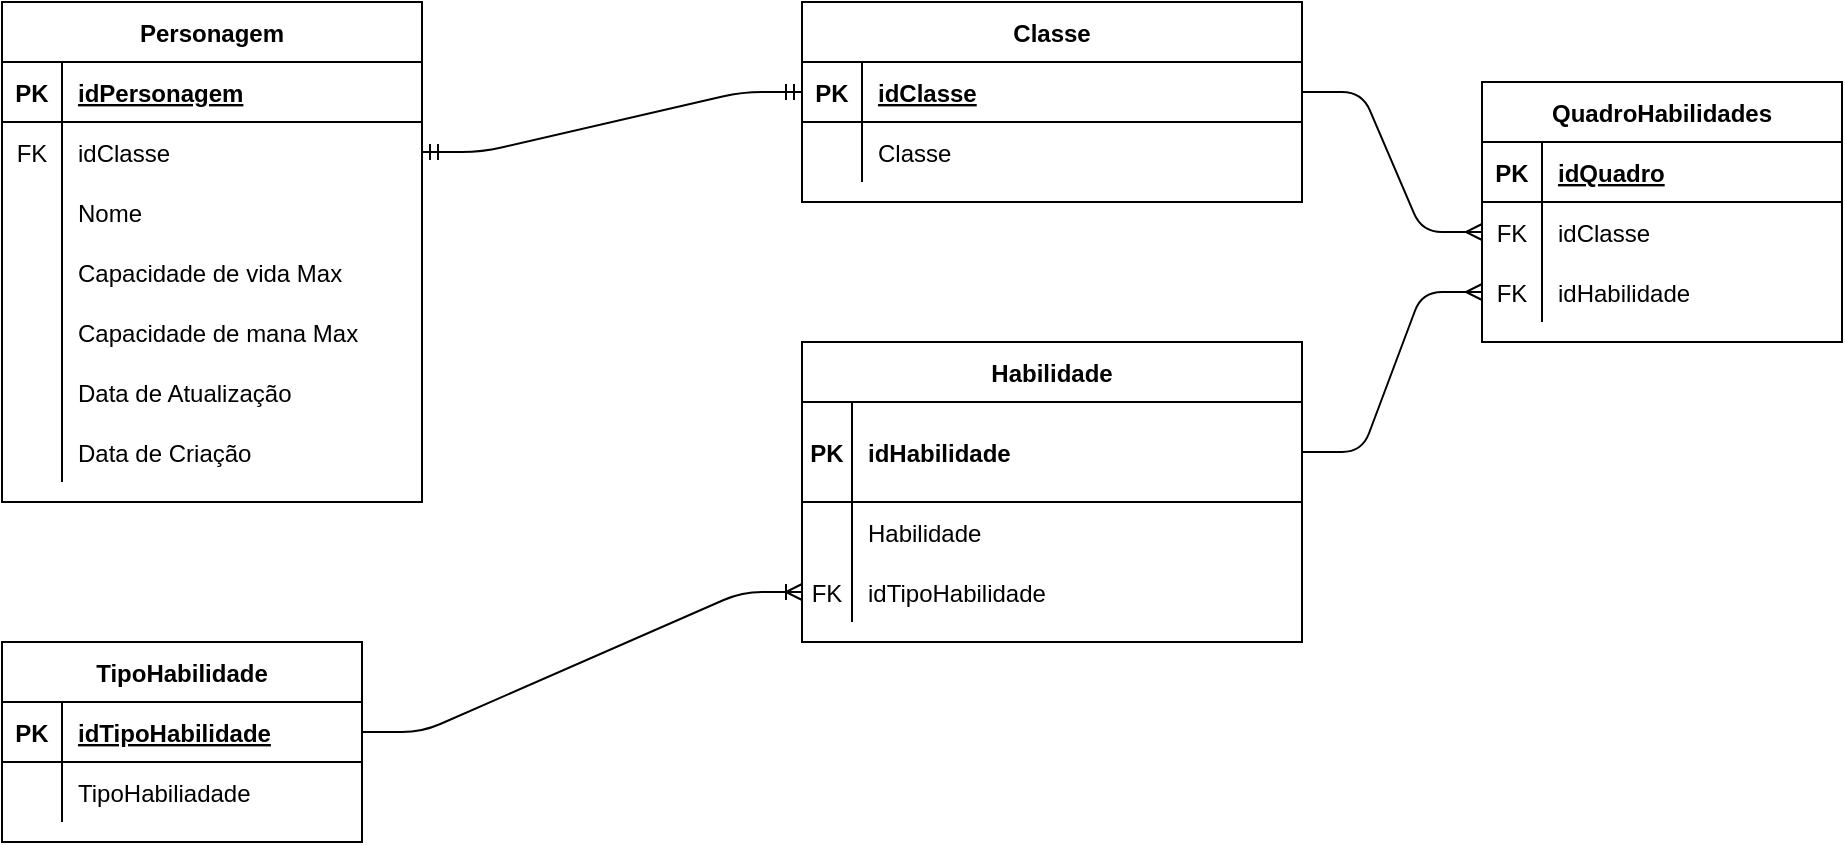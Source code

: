 <mxfile version="14.9.3" type="device" pages="2"><diagram id="R2lEEEUBdFMjLlhIrx00" name="Lógico"><mxGraphModel dx="1210" dy="594" grid="1" gridSize="10" guides="1" tooltips="1" connect="1" arrows="1" fold="1" page="1" pageScale="1" pageWidth="850" pageHeight="1100" math="0" shadow="0" extFonts="Permanent Marker^https://fonts.googleapis.com/css?family=Permanent+Marker"><root><mxCell id="0"/><mxCell id="1" parent="0"/><mxCell id="C-vyLk0tnHw3VtMMgP7b-2" value="Classe" style="shape=table;startSize=30;container=1;collapsible=1;childLayout=tableLayout;fixedRows=1;rowLines=0;fontStyle=1;align=center;resizeLast=1;" parent="1" vertex="1"><mxGeometry x="450" y="40" width="250" height="100" as="geometry"/></mxCell><mxCell id="C-vyLk0tnHw3VtMMgP7b-3" value="" style="shape=partialRectangle;collapsible=0;dropTarget=0;pointerEvents=0;fillColor=none;points=[[0,0.5],[1,0.5]];portConstraint=eastwest;top=0;left=0;right=0;bottom=1;" parent="C-vyLk0tnHw3VtMMgP7b-2" vertex="1"><mxGeometry y="30" width="250" height="30" as="geometry"/></mxCell><mxCell id="C-vyLk0tnHw3VtMMgP7b-4" value="PK" style="shape=partialRectangle;overflow=hidden;connectable=0;fillColor=none;top=0;left=0;bottom=0;right=0;fontStyle=1;" parent="C-vyLk0tnHw3VtMMgP7b-3" vertex="1"><mxGeometry width="30" height="30" as="geometry"/></mxCell><mxCell id="C-vyLk0tnHw3VtMMgP7b-5" value="idClasse" style="shape=partialRectangle;overflow=hidden;connectable=0;fillColor=none;top=0;left=0;bottom=0;right=0;align=left;spacingLeft=6;fontStyle=5;" parent="C-vyLk0tnHw3VtMMgP7b-3" vertex="1"><mxGeometry x="30" width="220" height="30" as="geometry"/></mxCell><mxCell id="C-vyLk0tnHw3VtMMgP7b-6" value="" style="shape=partialRectangle;collapsible=0;dropTarget=0;pointerEvents=0;fillColor=none;points=[[0,0.5],[1,0.5]];portConstraint=eastwest;top=0;left=0;right=0;bottom=0;" parent="C-vyLk0tnHw3VtMMgP7b-2" vertex="1"><mxGeometry y="60" width="250" height="30" as="geometry"/></mxCell><mxCell id="C-vyLk0tnHw3VtMMgP7b-7" value="" style="shape=partialRectangle;overflow=hidden;connectable=0;fillColor=none;top=0;left=0;bottom=0;right=0;" parent="C-vyLk0tnHw3VtMMgP7b-6" vertex="1"><mxGeometry width="30" height="30" as="geometry"/></mxCell><mxCell id="C-vyLk0tnHw3VtMMgP7b-8" value="Classe" style="shape=partialRectangle;overflow=hidden;connectable=0;fillColor=none;top=0;left=0;bottom=0;right=0;align=left;spacingLeft=6;" parent="C-vyLk0tnHw3VtMMgP7b-6" vertex="1"><mxGeometry x="30" width="220" height="30" as="geometry"/></mxCell><mxCell id="C-vyLk0tnHw3VtMMgP7b-13" value="Habilidade" style="shape=table;startSize=30;container=1;collapsible=1;childLayout=tableLayout;fixedRows=1;rowLines=0;fontStyle=1;align=center;resizeLast=1;" parent="1" vertex="1"><mxGeometry x="450" y="210" width="250" height="150" as="geometry"/></mxCell><mxCell id="C-vyLk0tnHw3VtMMgP7b-14" value="" style="shape=partialRectangle;collapsible=0;dropTarget=0;pointerEvents=0;fillColor=none;points=[[0,0.5],[1,0.5]];portConstraint=eastwest;top=0;left=0;right=0;bottom=1;" parent="C-vyLk0tnHw3VtMMgP7b-13" vertex="1"><mxGeometry y="30" width="250" height="50" as="geometry"/></mxCell><mxCell id="C-vyLk0tnHw3VtMMgP7b-15" value="PK" style="shape=partialRectangle;overflow=hidden;connectable=0;fillColor=none;top=0;left=0;bottom=0;right=0;fontStyle=1;" parent="C-vyLk0tnHw3VtMMgP7b-14" vertex="1"><mxGeometry width="25" height="50" as="geometry"/></mxCell><mxCell id="C-vyLk0tnHw3VtMMgP7b-16" value="idHabilidade" style="shape=partialRectangle;overflow=hidden;connectable=0;fillColor=none;top=0;left=0;bottom=0;right=0;align=left;spacingLeft=6;fontStyle=1;" parent="C-vyLk0tnHw3VtMMgP7b-14" vertex="1"><mxGeometry x="25" width="225" height="50" as="geometry"/></mxCell><mxCell id="C-vyLk0tnHw3VtMMgP7b-17" value="" style="shape=partialRectangle;collapsible=0;dropTarget=0;pointerEvents=0;fillColor=none;points=[[0,0.5],[1,0.5]];portConstraint=eastwest;top=0;left=0;right=0;bottom=0;" parent="C-vyLk0tnHw3VtMMgP7b-13" vertex="1"><mxGeometry y="80" width="250" height="30" as="geometry"/></mxCell><mxCell id="C-vyLk0tnHw3VtMMgP7b-18" value="" style="shape=partialRectangle;overflow=hidden;connectable=0;fillColor=none;top=0;left=0;bottom=0;right=0;" parent="C-vyLk0tnHw3VtMMgP7b-17" vertex="1"><mxGeometry width="25" height="30" as="geometry"/></mxCell><mxCell id="C-vyLk0tnHw3VtMMgP7b-19" value="Habilidade" style="shape=partialRectangle;overflow=hidden;connectable=0;fillColor=none;top=0;left=0;bottom=0;right=0;align=left;spacingLeft=6;" parent="C-vyLk0tnHw3VtMMgP7b-17" vertex="1"><mxGeometry x="25" width="225" height="30" as="geometry"/></mxCell><mxCell id="n1pGYMIv_b7UMZeYhMwX-60" value="" style="shape=partialRectangle;collapsible=0;dropTarget=0;pointerEvents=0;fillColor=none;points=[[0,0.5],[1,0.5]];portConstraint=eastwest;top=0;left=0;right=0;bottom=0;" vertex="1" parent="C-vyLk0tnHw3VtMMgP7b-13"><mxGeometry y="110" width="250" height="30" as="geometry"/></mxCell><mxCell id="n1pGYMIv_b7UMZeYhMwX-61" value="FK" style="shape=partialRectangle;overflow=hidden;connectable=0;fillColor=none;top=0;left=0;bottom=0;right=0;" vertex="1" parent="n1pGYMIv_b7UMZeYhMwX-60"><mxGeometry width="25" height="30" as="geometry"/></mxCell><mxCell id="n1pGYMIv_b7UMZeYhMwX-62" value="idTipoHabilidade" style="shape=partialRectangle;overflow=hidden;connectable=0;fillColor=none;top=0;left=0;bottom=0;right=0;align=left;spacingLeft=6;" vertex="1" parent="n1pGYMIv_b7UMZeYhMwX-60"><mxGeometry x="25" width="225" height="30" as="geometry"/></mxCell><mxCell id="waW8d9dnOOEZo96M9ogv-11" value="TipoHabilidade" style="shape=table;startSize=30;container=1;collapsible=1;childLayout=tableLayout;fixedRows=1;rowLines=0;fontStyle=1;align=center;resizeLast=1;" vertex="1" parent="1"><mxGeometry x="50" y="360" width="180" height="100" as="geometry"/></mxCell><mxCell id="waW8d9dnOOEZo96M9ogv-12" value="" style="shape=partialRectangle;collapsible=0;dropTarget=0;pointerEvents=0;fillColor=none;top=0;left=0;bottom=1;right=0;points=[[0,0.5],[1,0.5]];portConstraint=eastwest;" vertex="1" parent="waW8d9dnOOEZo96M9ogv-11"><mxGeometry y="30" width="180" height="30" as="geometry"/></mxCell><mxCell id="waW8d9dnOOEZo96M9ogv-13" value="PK" style="shape=partialRectangle;connectable=0;fillColor=none;top=0;left=0;bottom=0;right=0;fontStyle=1;overflow=hidden;" vertex="1" parent="waW8d9dnOOEZo96M9ogv-12"><mxGeometry width="30" height="30" as="geometry"/></mxCell><mxCell id="waW8d9dnOOEZo96M9ogv-14" value="idTipoHabilidade" style="shape=partialRectangle;connectable=0;fillColor=none;top=0;left=0;bottom=0;right=0;align=left;spacingLeft=6;fontStyle=5;overflow=hidden;" vertex="1" parent="waW8d9dnOOEZo96M9ogv-12"><mxGeometry x="30" width="150" height="30" as="geometry"/></mxCell><mxCell id="waW8d9dnOOEZo96M9ogv-15" value="" style="shape=partialRectangle;collapsible=0;dropTarget=0;pointerEvents=0;fillColor=none;top=0;left=0;bottom=0;right=0;points=[[0,0.5],[1,0.5]];portConstraint=eastwest;" vertex="1" parent="waW8d9dnOOEZo96M9ogv-11"><mxGeometry y="60" width="180" height="30" as="geometry"/></mxCell><mxCell id="waW8d9dnOOEZo96M9ogv-16" value="" style="shape=partialRectangle;connectable=0;fillColor=none;top=0;left=0;bottom=0;right=0;editable=1;overflow=hidden;" vertex="1" parent="waW8d9dnOOEZo96M9ogv-15"><mxGeometry width="30" height="30" as="geometry"/></mxCell><mxCell id="waW8d9dnOOEZo96M9ogv-17" value="TipoHabiliadade" style="shape=partialRectangle;connectable=0;fillColor=none;top=0;left=0;bottom=0;right=0;align=left;spacingLeft=6;overflow=hidden;" vertex="1" parent="waW8d9dnOOEZo96M9ogv-15"><mxGeometry x="30" width="150" height="30" as="geometry"/></mxCell><mxCell id="n1pGYMIv_b7UMZeYhMwX-1" value="Personagem" style="shape=table;startSize=30;container=1;collapsible=1;childLayout=tableLayout;fixedRows=1;rowLines=0;fontStyle=1;align=center;resizeLast=1;" vertex="1" parent="1"><mxGeometry x="50" y="40" width="210" height="250" as="geometry"/></mxCell><mxCell id="n1pGYMIv_b7UMZeYhMwX-2" value="" style="shape=partialRectangle;collapsible=0;dropTarget=0;pointerEvents=0;fillColor=none;top=0;left=0;bottom=1;right=0;points=[[0,0.5],[1,0.5]];portConstraint=eastwest;" vertex="1" parent="n1pGYMIv_b7UMZeYhMwX-1"><mxGeometry y="30" width="210" height="30" as="geometry"/></mxCell><mxCell id="n1pGYMIv_b7UMZeYhMwX-3" value="PK" style="shape=partialRectangle;connectable=0;fillColor=none;top=0;left=0;bottom=0;right=0;fontStyle=1;overflow=hidden;" vertex="1" parent="n1pGYMIv_b7UMZeYhMwX-2"><mxGeometry width="30" height="30" as="geometry"/></mxCell><mxCell id="n1pGYMIv_b7UMZeYhMwX-4" value="idPersonagem" style="shape=partialRectangle;connectable=0;fillColor=none;top=0;left=0;bottom=0;right=0;align=left;spacingLeft=6;fontStyle=5;overflow=hidden;" vertex="1" parent="n1pGYMIv_b7UMZeYhMwX-2"><mxGeometry x="30" width="180" height="30" as="geometry"/></mxCell><mxCell id="n1pGYMIv_b7UMZeYhMwX-57" value="" style="shape=partialRectangle;collapsible=0;dropTarget=0;pointerEvents=0;fillColor=none;top=0;left=0;bottom=0;right=0;points=[[0,0.5],[1,0.5]];portConstraint=eastwest;" vertex="1" parent="n1pGYMIv_b7UMZeYhMwX-1"><mxGeometry y="60" width="210" height="30" as="geometry"/></mxCell><mxCell id="n1pGYMIv_b7UMZeYhMwX-58" value="FK" style="shape=partialRectangle;connectable=0;fillColor=none;top=0;left=0;bottom=0;right=0;editable=1;overflow=hidden;" vertex="1" parent="n1pGYMIv_b7UMZeYhMwX-57"><mxGeometry width="30" height="30" as="geometry"/></mxCell><mxCell id="n1pGYMIv_b7UMZeYhMwX-59" value="idClasse" style="shape=partialRectangle;connectable=0;fillColor=none;top=0;left=0;bottom=0;right=0;align=left;spacingLeft=6;overflow=hidden;" vertex="1" parent="n1pGYMIv_b7UMZeYhMwX-57"><mxGeometry x="30" width="180" height="30" as="geometry"/></mxCell><mxCell id="n1pGYMIv_b7UMZeYhMwX-5" value="" style="shape=partialRectangle;collapsible=0;dropTarget=0;pointerEvents=0;fillColor=none;top=0;left=0;bottom=0;right=0;points=[[0,0.5],[1,0.5]];portConstraint=eastwest;" vertex="1" parent="n1pGYMIv_b7UMZeYhMwX-1"><mxGeometry y="90" width="210" height="30" as="geometry"/></mxCell><mxCell id="n1pGYMIv_b7UMZeYhMwX-6" value="" style="shape=partialRectangle;connectable=0;fillColor=none;top=0;left=0;bottom=0;right=0;editable=1;overflow=hidden;" vertex="1" parent="n1pGYMIv_b7UMZeYhMwX-5"><mxGeometry width="30" height="30" as="geometry"/></mxCell><mxCell id="n1pGYMIv_b7UMZeYhMwX-7" value="Nome" style="shape=partialRectangle;connectable=0;fillColor=none;top=0;left=0;bottom=0;right=0;align=left;spacingLeft=6;overflow=hidden;" vertex="1" parent="n1pGYMIv_b7UMZeYhMwX-5"><mxGeometry x="30" width="180" height="30" as="geometry"/></mxCell><mxCell id="n1pGYMIv_b7UMZeYhMwX-8" value="" style="shape=partialRectangle;collapsible=0;dropTarget=0;pointerEvents=0;fillColor=none;top=0;left=0;bottom=0;right=0;points=[[0,0.5],[1,0.5]];portConstraint=eastwest;" vertex="1" parent="n1pGYMIv_b7UMZeYhMwX-1"><mxGeometry y="120" width="210" height="30" as="geometry"/></mxCell><mxCell id="n1pGYMIv_b7UMZeYhMwX-9" value="" style="shape=partialRectangle;connectable=0;fillColor=none;top=0;left=0;bottom=0;right=0;editable=1;overflow=hidden;" vertex="1" parent="n1pGYMIv_b7UMZeYhMwX-8"><mxGeometry width="30" height="30" as="geometry"/></mxCell><mxCell id="n1pGYMIv_b7UMZeYhMwX-10" value="Capacidade de vida Max" style="shape=partialRectangle;connectable=0;fillColor=none;top=0;left=0;bottom=0;right=0;align=left;spacingLeft=6;overflow=hidden;" vertex="1" parent="n1pGYMIv_b7UMZeYhMwX-8"><mxGeometry x="30" width="180" height="30" as="geometry"/></mxCell><mxCell id="n1pGYMIv_b7UMZeYhMwX-11" value="" style="shape=partialRectangle;collapsible=0;dropTarget=0;pointerEvents=0;fillColor=none;top=0;left=0;bottom=0;right=0;points=[[0,0.5],[1,0.5]];portConstraint=eastwest;" vertex="1" parent="n1pGYMIv_b7UMZeYhMwX-1"><mxGeometry y="150" width="210" height="30" as="geometry"/></mxCell><mxCell id="n1pGYMIv_b7UMZeYhMwX-12" value="" style="shape=partialRectangle;connectable=0;fillColor=none;top=0;left=0;bottom=0;right=0;editable=1;overflow=hidden;" vertex="1" parent="n1pGYMIv_b7UMZeYhMwX-11"><mxGeometry width="30" height="30" as="geometry"/></mxCell><mxCell id="n1pGYMIv_b7UMZeYhMwX-13" value="Capacidade de mana Max" style="shape=partialRectangle;connectable=0;fillColor=none;top=0;left=0;bottom=0;right=0;align=left;spacingLeft=6;overflow=hidden;" vertex="1" parent="n1pGYMIv_b7UMZeYhMwX-11"><mxGeometry x="30" width="180" height="30" as="geometry"/></mxCell><mxCell id="n1pGYMIv_b7UMZeYhMwX-27" value="" style="shape=partialRectangle;collapsible=0;dropTarget=0;pointerEvents=0;fillColor=none;top=0;left=0;bottom=0;right=0;points=[[0,0.5],[1,0.5]];portConstraint=eastwest;" vertex="1" parent="n1pGYMIv_b7UMZeYhMwX-1"><mxGeometry y="180" width="210" height="30" as="geometry"/></mxCell><mxCell id="n1pGYMIv_b7UMZeYhMwX-28" value="" style="shape=partialRectangle;connectable=0;fillColor=none;top=0;left=0;bottom=0;right=0;editable=1;overflow=hidden;" vertex="1" parent="n1pGYMIv_b7UMZeYhMwX-27"><mxGeometry width="30" height="30" as="geometry"/></mxCell><mxCell id="n1pGYMIv_b7UMZeYhMwX-29" value="Data de Atualização" style="shape=partialRectangle;connectable=0;fillColor=none;top=0;left=0;bottom=0;right=0;align=left;spacingLeft=6;overflow=hidden;" vertex="1" parent="n1pGYMIv_b7UMZeYhMwX-27"><mxGeometry x="30" width="180" height="30" as="geometry"/></mxCell><mxCell id="n1pGYMIv_b7UMZeYhMwX-30" value="" style="shape=partialRectangle;collapsible=0;dropTarget=0;pointerEvents=0;fillColor=none;top=0;left=0;bottom=0;right=0;points=[[0,0.5],[1,0.5]];portConstraint=eastwest;" vertex="1" parent="n1pGYMIv_b7UMZeYhMwX-1"><mxGeometry y="210" width="210" height="30" as="geometry"/></mxCell><mxCell id="n1pGYMIv_b7UMZeYhMwX-31" value="" style="shape=partialRectangle;connectable=0;fillColor=none;top=0;left=0;bottom=0;right=0;editable=1;overflow=hidden;" vertex="1" parent="n1pGYMIv_b7UMZeYhMwX-30"><mxGeometry width="30" height="30" as="geometry"/></mxCell><mxCell id="n1pGYMIv_b7UMZeYhMwX-32" value="Data de Criação" style="shape=partialRectangle;connectable=0;fillColor=none;top=0;left=0;bottom=0;right=0;align=left;spacingLeft=6;overflow=hidden;" vertex="1" parent="n1pGYMIv_b7UMZeYhMwX-30"><mxGeometry x="30" width="180" height="30" as="geometry"/></mxCell><mxCell id="YjyPi266jBnOUM_-wQB--1" value="QuadroHabilidades" style="shape=table;startSize=30;container=1;collapsible=1;childLayout=tableLayout;fixedRows=1;rowLines=0;fontStyle=1;align=center;resizeLast=1;" vertex="1" parent="1"><mxGeometry x="790" y="80" width="180" height="130" as="geometry"/></mxCell><mxCell id="YjyPi266jBnOUM_-wQB--2" value="" style="shape=partialRectangle;collapsible=0;dropTarget=0;pointerEvents=0;fillColor=none;top=0;left=0;bottom=1;right=0;points=[[0,0.5],[1,0.5]];portConstraint=eastwest;" vertex="1" parent="YjyPi266jBnOUM_-wQB--1"><mxGeometry y="30" width="180" height="30" as="geometry"/></mxCell><mxCell id="YjyPi266jBnOUM_-wQB--3" value="PK" style="shape=partialRectangle;connectable=0;fillColor=none;top=0;left=0;bottom=0;right=0;fontStyle=1;overflow=hidden;" vertex="1" parent="YjyPi266jBnOUM_-wQB--2"><mxGeometry width="30" height="30" as="geometry"/></mxCell><mxCell id="YjyPi266jBnOUM_-wQB--4" value="idQuadro" style="shape=partialRectangle;connectable=0;fillColor=none;top=0;left=0;bottom=0;right=0;align=left;spacingLeft=6;fontStyle=5;overflow=hidden;" vertex="1" parent="YjyPi266jBnOUM_-wQB--2"><mxGeometry x="30" width="150" height="30" as="geometry"/></mxCell><mxCell id="YjyPi266jBnOUM_-wQB--5" value="" style="shape=partialRectangle;collapsible=0;dropTarget=0;pointerEvents=0;fillColor=none;top=0;left=0;bottom=0;right=0;points=[[0,0.5],[1,0.5]];portConstraint=eastwest;" vertex="1" parent="YjyPi266jBnOUM_-wQB--1"><mxGeometry y="60" width="180" height="30" as="geometry"/></mxCell><mxCell id="YjyPi266jBnOUM_-wQB--6" value="FK" style="shape=partialRectangle;connectable=0;fillColor=none;top=0;left=0;bottom=0;right=0;editable=1;overflow=hidden;" vertex="1" parent="YjyPi266jBnOUM_-wQB--5"><mxGeometry width="30" height="30" as="geometry"/></mxCell><mxCell id="YjyPi266jBnOUM_-wQB--7" value="idClasse" style="shape=partialRectangle;connectable=0;fillColor=none;top=0;left=0;bottom=0;right=0;align=left;spacingLeft=6;overflow=hidden;" vertex="1" parent="YjyPi266jBnOUM_-wQB--5"><mxGeometry x="30" width="150" height="30" as="geometry"/></mxCell><mxCell id="YjyPi266jBnOUM_-wQB--8" value="" style="shape=partialRectangle;collapsible=0;dropTarget=0;pointerEvents=0;fillColor=none;top=0;left=0;bottom=0;right=0;points=[[0,0.5],[1,0.5]];portConstraint=eastwest;" vertex="1" parent="YjyPi266jBnOUM_-wQB--1"><mxGeometry y="90" width="180" height="30" as="geometry"/></mxCell><mxCell id="YjyPi266jBnOUM_-wQB--9" value="FK" style="shape=partialRectangle;connectable=0;fillColor=none;top=0;left=0;bottom=0;right=0;editable=1;overflow=hidden;" vertex="1" parent="YjyPi266jBnOUM_-wQB--8"><mxGeometry width="30" height="30" as="geometry"/></mxCell><mxCell id="YjyPi266jBnOUM_-wQB--10" value="idHabilidade" style="shape=partialRectangle;connectable=0;fillColor=none;top=0;left=0;bottom=0;right=0;align=left;spacingLeft=6;overflow=hidden;" vertex="1" parent="YjyPi266jBnOUM_-wQB--8"><mxGeometry x="30" width="150" height="30" as="geometry"/></mxCell><mxCell id="YjyPi266jBnOUM_-wQB--17" value="" style="edgeStyle=entityRelationEdgeStyle;fontSize=12;html=1;endArrow=ERoneToMany;exitX=1;exitY=0.5;exitDx=0;exitDy=0;entryX=0;entryY=0.5;entryDx=0;entryDy=0;" edge="1" parent="1" source="waW8d9dnOOEZo96M9ogv-12" target="n1pGYMIv_b7UMZeYhMwX-60"><mxGeometry width="100" height="100" relative="1" as="geometry"><mxPoint x="390" y="500" as="sourcePoint"/><mxPoint x="490" y="400" as="targetPoint"/></mxGeometry></mxCell><mxCell id="YjyPi266jBnOUM_-wQB--18" value="" style="edgeStyle=entityRelationEdgeStyle;fontSize=12;html=1;endArrow=ERmany;entryX=0;entryY=0.5;entryDx=0;entryDy=0;exitX=1;exitY=0.5;exitDx=0;exitDy=0;" edge="1" parent="1" source="C-vyLk0tnHw3VtMMgP7b-14" target="YjyPi266jBnOUM_-wQB--8"><mxGeometry width="100" height="100" relative="1" as="geometry"><mxPoint x="800" y="445" as="sourcePoint"/><mxPoint x="410" y="310" as="targetPoint"/></mxGeometry></mxCell><mxCell id="YjyPi266jBnOUM_-wQB--20" value="" style="edgeStyle=entityRelationEdgeStyle;fontSize=12;html=1;endArrow=ERmany;exitX=1;exitY=0.5;exitDx=0;exitDy=0;entryX=0;entryY=0.5;entryDx=0;entryDy=0;" edge="1" parent="1" source="C-vyLk0tnHw3VtMMgP7b-3" target="YjyPi266jBnOUM_-wQB--5"><mxGeometry width="100" height="100" relative="1" as="geometry"><mxPoint x="710" y="220" as="sourcePoint"/><mxPoint x="810" y="120" as="targetPoint"/></mxGeometry></mxCell><mxCell id="YjyPi266jBnOUM_-wQB--21" value="" style="edgeStyle=entityRelationEdgeStyle;fontSize=12;html=1;endArrow=ERmandOne;startArrow=ERmandOne;exitX=1;exitY=0.5;exitDx=0;exitDy=0;entryX=0;entryY=0.5;entryDx=0;entryDy=0;" edge="1" parent="1" source="n1pGYMIv_b7UMZeYhMwX-57" target="C-vyLk0tnHw3VtMMgP7b-3"><mxGeometry width="100" height="100" relative="1" as="geometry"><mxPoint x="420" y="300" as="sourcePoint"/><mxPoint x="520" y="200" as="targetPoint"/></mxGeometry></mxCell></root></mxGraphModel></diagram><diagram id="bFu-JZjJpm9tmOYEoa3V" name="Conceitual"><mxGraphModel dx="1424" dy="699" grid="1" gridSize="10" guides="1" tooltips="1" connect="1" arrows="1" fold="1" page="1" pageScale="1" pageWidth="1200" pageHeight="1920" math="0" shadow="0"><root><mxCell id="Tlb7xpqNQclnOC4dIZqp-0"/><mxCell id="Tlb7xpqNQclnOC4dIZqp-1" parent="Tlb7xpqNQclnOC4dIZqp-0"/><mxCell id="Tlb7xpqNQclnOC4dIZqp-5" style="edgeStyle=orthogonalEdgeStyle;rounded=0;orthogonalLoop=1;jettySize=auto;html=1;endArrow=none;endFill=0;" edge="1" parent="Tlb7xpqNQclnOC4dIZqp-1" source="Tlb7xpqNQclnOC4dIZqp-2" target="Tlb7xpqNQclnOC4dIZqp-3"><mxGeometry relative="1" as="geometry"/></mxCell><mxCell id="Tlb7xpqNQclnOC4dIZqp-2" value="&lt;font style=&quot;font-size: 17px&quot;&gt;Personagem&lt;/font&gt;" style="rounded=0;whiteSpace=wrap;html=1;" vertex="1" parent="Tlb7xpqNQclnOC4dIZqp-1"><mxGeometry x="50" y="40" width="140" height="80" as="geometry"/></mxCell><mxCell id="Tlb7xpqNQclnOC4dIZqp-8" style="edgeStyle=orthogonalEdgeStyle;rounded=0;orthogonalLoop=1;jettySize=auto;html=1;entryX=0;entryY=0.5;entryDx=0;entryDy=0;endArrow=none;endFill=0;" edge="1" parent="Tlb7xpqNQclnOC4dIZqp-1" source="Tlb7xpqNQclnOC4dIZqp-3" target="Tlb7xpqNQclnOC4dIZqp-9"><mxGeometry relative="1" as="geometry"><mxPoint x="760" y="80" as="targetPoint"/></mxGeometry></mxCell><mxCell id="Tlb7xpqNQclnOC4dIZqp-3" value="&lt;font style=&quot;font-size: 17px&quot;&gt;Possui&lt;/font&gt;" style="rhombus;whiteSpace=wrap;html=1;" vertex="1" parent="Tlb7xpqNQclnOC4dIZqp-1"><mxGeometry x="280" y="45" width="150" height="70" as="geometry"/></mxCell><mxCell id="0ex5DsK6HTd4E0UcKha--2" style="edgeStyle=orthogonalEdgeStyle;rounded=0;orthogonalLoop=1;jettySize=auto;html=1;entryX=0;entryY=0.5;entryDx=0;entryDy=0;endArrow=none;endFill=0;" edge="1" parent="Tlb7xpqNQclnOC4dIZqp-1" source="Tlb7xpqNQclnOC4dIZqp-9" target="0ex5DsK6HTd4E0UcKha--1"><mxGeometry relative="1" as="geometry"/></mxCell><mxCell id="Tlb7xpqNQclnOC4dIZqp-9" value="&lt;font style=&quot;font-size: 17px&quot;&gt;Classe&lt;/font&gt;" style="rounded=0;whiteSpace=wrap;html=1;" vertex="1" parent="Tlb7xpqNQclnOC4dIZqp-1"><mxGeometry x="520" y="40" width="140" height="80" as="geometry"/></mxCell><mxCell id="0ex5DsK6HTd4E0UcKha--7" style="edgeStyle=orthogonalEdgeStyle;rounded=0;orthogonalLoop=1;jettySize=auto;html=1;entryX=1;entryY=0.5;entryDx=0;entryDy=0;endArrow=none;endFill=0;" edge="1" parent="Tlb7xpqNQclnOC4dIZqp-1" source="Tlb7xpqNQclnOC4dIZqp-11" target="0ex5DsK6HTd4E0UcKha--4"><mxGeometry relative="1" as="geometry"/></mxCell><mxCell id="Tlb7xpqNQclnOC4dIZqp-11" value="&lt;font style=&quot;font-size: 17px&quot;&gt;Habilidade&lt;/font&gt;" style="rounded=0;whiteSpace=wrap;html=1;" vertex="1" parent="Tlb7xpqNQclnOC4dIZqp-1"><mxGeometry x="940" y="290" width="140" height="80" as="geometry"/></mxCell><mxCell id="0ex5DsK6HTd4E0UcKha--6" style="edgeStyle=orthogonalEdgeStyle;rounded=0;orthogonalLoop=1;jettySize=auto;html=1;entryX=0.5;entryY=0;entryDx=0;entryDy=0;endArrow=none;endFill=0;" edge="1" parent="Tlb7xpqNQclnOC4dIZqp-1" source="Tlb7xpqNQclnOC4dIZqp-13" target="Tlb7xpqNQclnOC4dIZqp-11"><mxGeometry relative="1" as="geometry"/></mxCell><mxCell id="Tlb7xpqNQclnOC4dIZqp-13" value="&lt;font style=&quot;font-size: 17px&quot;&gt;Possui&lt;/font&gt;" style="rhombus;whiteSpace=wrap;html=1;" vertex="1" parent="Tlb7xpqNQclnOC4dIZqp-1"><mxGeometry x="935" y="170" width="150" height="70" as="geometry"/></mxCell><mxCell id="Tlb7xpqNQclnOC4dIZqp-14" value="&lt;font style=&quot;font-size: 17px&quot;&gt;TipoHabilidade&lt;/font&gt;" style="rounded=0;whiteSpace=wrap;html=1;" vertex="1" parent="Tlb7xpqNQclnOC4dIZqp-1"><mxGeometry x="520" y="290" width="140" height="80" as="geometry"/></mxCell><mxCell id="Tlb7xpqNQclnOC4dIZqp-20" value="&lt;b&gt;&lt;font style=&quot;font-size: 14px&quot;&gt;1&lt;/font&gt;&lt;/b&gt;" style="text;html=1;align=center;verticalAlign=middle;resizable=0;points=[];autosize=1;strokeColor=none;" vertex="1" parent="Tlb7xpqNQclnOC4dIZqp-1"><mxGeometry x="190" y="60" width="20" height="20" as="geometry"/></mxCell><mxCell id="Tlb7xpqNQclnOC4dIZqp-21" value="&lt;font style=&quot;font-size: 14px&quot;&gt;&lt;b&gt;N&lt;/b&gt;&lt;/font&gt;" style="text;html=1;align=center;verticalAlign=middle;resizable=0;points=[];autosize=1;strokeColor=none;" vertex="1" parent="Tlb7xpqNQclnOC4dIZqp-1"><mxGeometry x="1020" y="120" width="20" height="20" as="geometry"/></mxCell><mxCell id="Tlb7xpqNQclnOC4dIZqp-22" value="&lt;b&gt;&lt;font style=&quot;font-size: 14px&quot;&gt;1&lt;/font&gt;&lt;/b&gt;" style="text;html=1;align=center;verticalAlign=middle;resizable=0;points=[];autosize=1;strokeColor=none;" vertex="1" parent="Tlb7xpqNQclnOC4dIZqp-1"><mxGeometry x="495" y="60" width="20" height="20" as="geometry"/></mxCell><mxCell id="Tlb7xpqNQclnOC4dIZqp-23" value="&lt;b&gt;&lt;font style=&quot;font-size: 14px&quot;&gt;1&lt;/font&gt;&lt;/b&gt;" style="text;html=1;align=center;verticalAlign=middle;resizable=0;points=[];autosize=1;strokeColor=none;" vertex="1" parent="Tlb7xpqNQclnOC4dIZqp-1"><mxGeometry x="660" y="60" width="20" height="20" as="geometry"/></mxCell><mxCell id="Tlb7xpqNQclnOC4dIZqp-25" value="&lt;font style=&quot;font-size: 14px&quot;&gt;&lt;b&gt;N&lt;/b&gt;&lt;/font&gt;" style="text;html=1;align=center;verticalAlign=middle;resizable=0;points=[];autosize=1;strokeColor=none;" vertex="1" parent="Tlb7xpqNQclnOC4dIZqp-1"><mxGeometry x="915" y="60" width="20" height="20" as="geometry"/></mxCell><mxCell id="0ex5DsK6HTd4E0UcKha--5" style="edgeStyle=orthogonalEdgeStyle;rounded=0;orthogonalLoop=1;jettySize=auto;html=1;entryX=0.5;entryY=0;entryDx=0;entryDy=0;endArrow=none;endFill=0;" edge="1" parent="Tlb7xpqNQclnOC4dIZqp-1" source="0ex5DsK6HTd4E0UcKha--0" target="Tlb7xpqNQclnOC4dIZqp-13"><mxGeometry relative="1" as="geometry"/></mxCell><mxCell id="0ex5DsK6HTd4E0UcKha--0" value="&lt;font style=&quot;font-size: 15px&quot;&gt;QuadroHabilidade&lt;/font&gt;" style="rounded=0;whiteSpace=wrap;html=1;" vertex="1" parent="Tlb7xpqNQclnOC4dIZqp-1"><mxGeometry x="940" y="40" width="140" height="80" as="geometry"/></mxCell><mxCell id="0ex5DsK6HTd4E0UcKha--3" style="edgeStyle=orthogonalEdgeStyle;rounded=0;orthogonalLoop=1;jettySize=auto;html=1;entryX=0;entryY=0.5;entryDx=0;entryDy=0;endArrow=none;endFill=0;" edge="1" parent="Tlb7xpqNQclnOC4dIZqp-1" source="0ex5DsK6HTd4E0UcKha--1" target="0ex5DsK6HTd4E0UcKha--0"><mxGeometry relative="1" as="geometry"/></mxCell><mxCell id="0ex5DsK6HTd4E0UcKha--1" value="&lt;font style=&quot;font-size: 17px&quot;&gt;Possui&lt;/font&gt;" style="rhombus;whiteSpace=wrap;html=1;" vertex="1" parent="Tlb7xpqNQclnOC4dIZqp-1"><mxGeometry x="730" y="45" width="150" height="70" as="geometry"/></mxCell><mxCell id="0ex5DsK6HTd4E0UcKha--8" style="edgeStyle=orthogonalEdgeStyle;rounded=0;orthogonalLoop=1;jettySize=auto;html=1;entryX=1;entryY=0.5;entryDx=0;entryDy=0;endArrow=none;endFill=0;" edge="1" parent="Tlb7xpqNQclnOC4dIZqp-1" source="0ex5DsK6HTd4E0UcKha--4" target="Tlb7xpqNQclnOC4dIZqp-14"><mxGeometry relative="1" as="geometry"/></mxCell><mxCell id="0ex5DsK6HTd4E0UcKha--4" value="&lt;font style=&quot;font-size: 17px&quot;&gt;Possui&lt;/font&gt;" style="rhombus;whiteSpace=wrap;html=1;" vertex="1" parent="Tlb7xpqNQclnOC4dIZqp-1"><mxGeometry x="730" y="295" width="150" height="70" as="geometry"/></mxCell><mxCell id="1iB79aDVgjnDvKBETOax-0" value="&lt;b&gt;&lt;font style=&quot;font-size: 14px&quot;&gt;1&lt;/font&gt;&lt;/b&gt;" style="text;html=1;align=center;verticalAlign=middle;resizable=0;points=[];autosize=1;strokeColor=none;" vertex="1" parent="Tlb7xpqNQclnOC4dIZqp-1"><mxGeometry x="1010" y="270" width="20" height="20" as="geometry"/></mxCell><mxCell id="1iB79aDVgjnDvKBETOax-1" value="&lt;b&gt;&lt;font style=&quot;font-size: 14px&quot;&gt;1&lt;/font&gt;&lt;/b&gt;" style="text;html=1;align=center;verticalAlign=middle;resizable=0;points=[];autosize=1;strokeColor=none;" vertex="1" parent="Tlb7xpqNQclnOC4dIZqp-1"><mxGeometry x="670" y="310" width="20" height="20" as="geometry"/></mxCell><mxCell id="HaHVshJGHMBxYZQfClE4-0" value="&lt;font style=&quot;font-size: 14px&quot;&gt;&lt;b&gt;N&lt;/b&gt;&lt;/font&gt;" style="text;html=1;align=center;verticalAlign=middle;resizable=0;points=[];autosize=1;strokeColor=none;" vertex="1" parent="Tlb7xpqNQclnOC4dIZqp-1"><mxGeometry x="920" y="310" width="20" height="20" as="geometry"/></mxCell></root></mxGraphModel></diagram></mxfile>